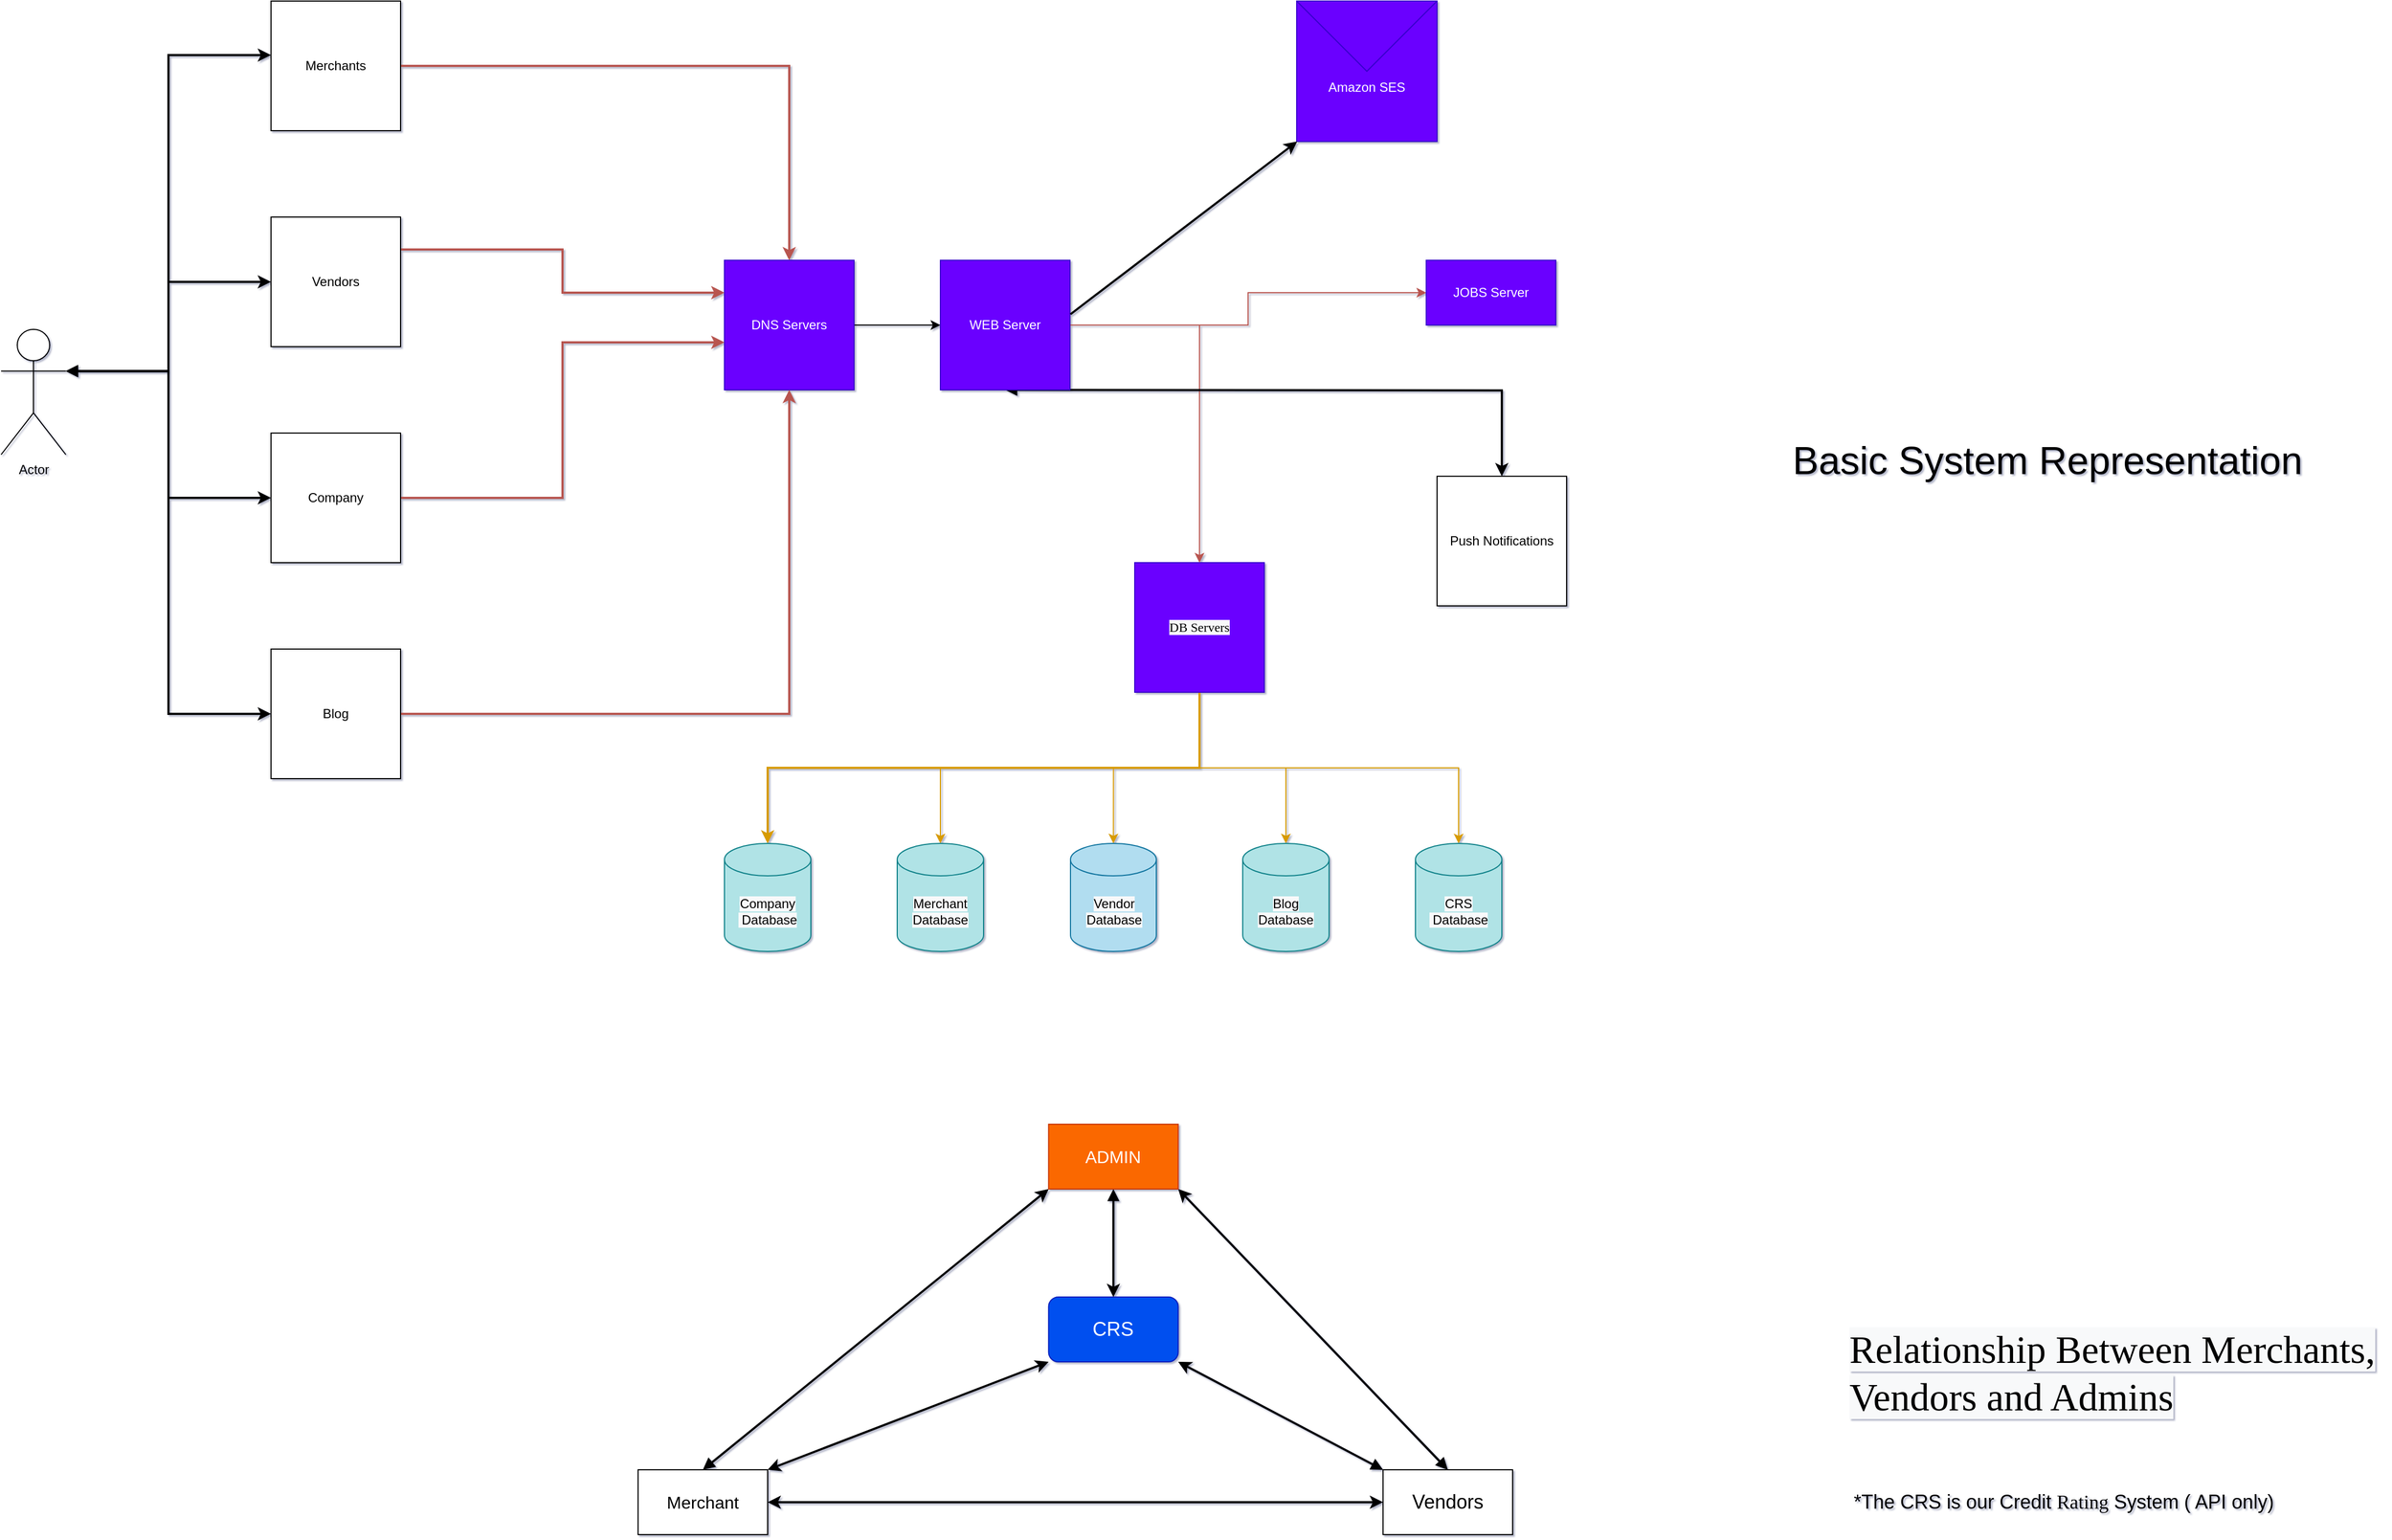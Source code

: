 <mxfile version="13.9.2" type="github" pages="2">
  <diagram id="Dn0wOxLBmENqeKxKqZvE" name="Page-1">
    <mxGraphModel dx="1310" dy="870" grid="1" gridSize="10" guides="1" tooltips="1" connect="1" arrows="1" fold="1" page="1" pageScale="1" pageWidth="1169" pageHeight="827" math="0" shadow="1">
      <root>
        <mxCell id="0" />
        <mxCell id="1" parent="0" />
        <mxCell id="Uhuhm2NpRg7gFNqSgzds-164" value="" style="edgeStyle=orthogonalEdgeStyle;rounded=0;orthogonalLoop=1;jettySize=auto;html=1;" edge="1" parent="1" source="Uhuhm2NpRg7gFNqSgzds-71" target="Uhuhm2NpRg7gFNqSgzds-163">
          <mxGeometry relative="1" as="geometry" />
        </mxCell>
        <mxCell id="Uhuhm2NpRg7gFNqSgzds-71" value="DNS Servers" style="whiteSpace=wrap;html=1;fillColor=#6a00ff;strokeColor=#3700CC;fontColor=#ffffff;" vertex="1" parent="1">
          <mxGeometry x="700" y="320" width="120" height="120" as="geometry" />
        </mxCell>
        <mxCell id="Uhuhm2NpRg7gFNqSgzds-159" style="edgeStyle=orthogonalEdgeStyle;rounded=0;orthogonalLoop=1;jettySize=auto;html=1;exitX=1;exitY=0.25;exitDx=0;exitDy=0;entryX=0;entryY=0.25;entryDx=0;entryDy=0;gradientColor=#ea6b66;fillColor=#f8cecc;strokeColor=#b85450;strokeWidth=2;" edge="1" parent="1" source="Uhuhm2NpRg7gFNqSgzds-83" target="Uhuhm2NpRg7gFNqSgzds-71">
          <mxGeometry relative="1" as="geometry" />
        </mxCell>
        <mxCell id="Uhuhm2NpRg7gFNqSgzds-83" value="Vendors" style="whiteSpace=wrap;html=1;aspect=fixed;" vertex="1" parent="1">
          <mxGeometry x="280" y="280" width="120" height="120" as="geometry" />
        </mxCell>
        <mxCell id="Uhuhm2NpRg7gFNqSgzds-158" value="" style="edgeStyle=orthogonalEdgeStyle;rounded=0;orthogonalLoop=1;jettySize=auto;html=1;exitX=1;exitY=0.5;exitDx=0;exitDy=0;entryX=0.5;entryY=0;entryDx=0;entryDy=0;gradientColor=#ea6b66;fillColor=#f8cecc;strokeColor=#b85450;strokeWidth=2;" edge="1" parent="1" source="Uhuhm2NpRg7gFNqSgzds-84" target="Uhuhm2NpRg7gFNqSgzds-71">
          <mxGeometry x="-0.185" relative="1" as="geometry">
            <mxPoint as="offset" />
          </mxGeometry>
        </mxCell>
        <mxCell id="Uhuhm2NpRg7gFNqSgzds-84" value="Merchants" style="whiteSpace=wrap;html=1;aspect=fixed;" vertex="1" parent="1">
          <mxGeometry x="280" y="80" width="120" height="120" as="geometry" />
        </mxCell>
        <mxCell id="Uhuhm2NpRg7gFNqSgzds-166" style="edgeStyle=orthogonalEdgeStyle;rounded=0;orthogonalLoop=1;jettySize=auto;html=1;exitX=0.5;exitY=1;exitDx=0;exitDy=0;entryX=0.5;entryY=0;entryDx=0;entryDy=0;entryPerimeter=0;fillColor=#ffe6cc;strokeColor=#d79b00;strokeWidth=2;" edge="1" parent="1" source="Uhuhm2NpRg7gFNqSgzds-130" target="Uhuhm2NpRg7gFNqSgzds-150">
          <mxGeometry relative="1" as="geometry" />
        </mxCell>
        <mxCell id="Uhuhm2NpRg7gFNqSgzds-168" style="edgeStyle=orthogonalEdgeStyle;rounded=0;orthogonalLoop=1;jettySize=auto;html=1;exitX=0.5;exitY=1;exitDx=0;exitDy=0;entryX=0.5;entryY=0;entryDx=0;entryDy=0;entryPerimeter=0;fillColor=#ffe6cc;strokeColor=#d79b00;" edge="1" parent="1" source="Uhuhm2NpRg7gFNqSgzds-130" target="Uhuhm2NpRg7gFNqSgzds-141">
          <mxGeometry relative="1" as="geometry" />
        </mxCell>
        <mxCell id="Uhuhm2NpRg7gFNqSgzds-169" style="edgeStyle=orthogonalEdgeStyle;rounded=0;orthogonalLoop=1;jettySize=auto;html=1;exitX=0.5;exitY=1;exitDx=0;exitDy=0;entryX=0.5;entryY=0;entryDx=0;entryDy=0;entryPerimeter=0;fillColor=#ffe6cc;strokeColor=#d79b00;" edge="1" parent="1" source="Uhuhm2NpRg7gFNqSgzds-130" target="Uhuhm2NpRg7gFNqSgzds-142">
          <mxGeometry relative="1" as="geometry" />
        </mxCell>
        <mxCell id="Uhuhm2NpRg7gFNqSgzds-170" style="edgeStyle=orthogonalEdgeStyle;rounded=0;orthogonalLoop=1;jettySize=auto;html=1;exitX=0.5;exitY=1;exitDx=0;exitDy=0;entryX=0.5;entryY=0;entryDx=0;entryDy=0;entryPerimeter=0;fillColor=#ffe6cc;strokeColor=#d79b00;" edge="1" parent="1" source="Uhuhm2NpRg7gFNqSgzds-130" target="Uhuhm2NpRg7gFNqSgzds-143">
          <mxGeometry relative="1" as="geometry" />
        </mxCell>
        <mxCell id="Uhuhm2NpRg7gFNqSgzds-171" style="edgeStyle=orthogonalEdgeStyle;rounded=0;orthogonalLoop=1;jettySize=auto;html=1;exitX=0.5;exitY=1;exitDx=0;exitDy=0;entryX=0.5;entryY=0;entryDx=0;entryDy=0;entryPerimeter=0;fillColor=#ffe6cc;strokeColor=#d79b00;" edge="1" parent="1" source="Uhuhm2NpRg7gFNqSgzds-130" target="Uhuhm2NpRg7gFNqSgzds-144">
          <mxGeometry relative="1" as="geometry" />
        </mxCell>
        <mxCell id="Uhuhm2NpRg7gFNqSgzds-130" value="&lt;span style=&quot;color: rgb(0 , 0 , 0) ; font-size: 12px ; font-style: normal ; font-weight: 400 ; letter-spacing: normal ; text-align: center ; text-indent: 0px ; text-transform: none ; word-spacing: 0px ; background-color: rgb(248 , 249 , 250) ; display: inline ; float: none&quot;&gt;&lt;font face=&quot;Verdana&quot;&gt;DB Servers&lt;/font&gt;&lt;br&gt;&lt;/span&gt;" style="whiteSpace=wrap;html=1;aspect=fixed;fillColor=#6a00ff;strokeColor=#3700CC;fontColor=#ffffff;" vertex="1" parent="1">
          <mxGeometry x="1080" y="600" width="120" height="120" as="geometry" />
        </mxCell>
        <mxCell id="Uhuhm2NpRg7gFNqSgzds-141" value="&lt;meta charset=&quot;utf-8&quot;&gt;&lt;span style=&quot;color: rgb(0, 0, 0); font-family: helvetica; font-size: 12px; font-style: normal; font-weight: 400; letter-spacing: normal; text-align: center; text-indent: 0px; text-transform: none; word-spacing: 0px; background-color: rgb(248, 249, 250); display: inline; float: none;&quot;&gt;Merchant Database&lt;/span&gt;" style="shape=cylinder3;whiteSpace=wrap;html=1;boundedLbl=1;backgroundOutline=1;size=15;fillColor=#b0e3e6;strokeColor=#0e8088;" vertex="1" parent="1">
          <mxGeometry x="860" y="860" width="80" height="100" as="geometry" />
        </mxCell>
        <mxCell id="Uhuhm2NpRg7gFNqSgzds-142" value="&lt;span style=&quot;color: rgb(0 , 0 , 0) ; font-family: &amp;#34;helvetica&amp;#34; ; font-size: 12px ; font-style: normal ; font-weight: 400 ; letter-spacing: normal ; text-align: center ; text-indent: 0px ; text-transform: none ; word-spacing: 0px ; background-color: rgb(248 , 249 , 250) ; display: inline ; float: none&quot;&gt;Vendor Database&lt;/span&gt;" style="shape=cylinder3;whiteSpace=wrap;html=1;boundedLbl=1;backgroundOutline=1;size=15;fillColor=#b1ddf0;strokeColor=#10739e;" vertex="1" parent="1">
          <mxGeometry x="1020.5" y="860" width="79.5" height="100" as="geometry" />
        </mxCell>
        <mxCell id="Uhuhm2NpRg7gFNqSgzds-143" value="&lt;span style=&quot;color: rgb(0 , 0 , 0) ; font-family: &amp;#34;helvetica&amp;#34; ; font-size: 12px ; font-style: normal ; font-weight: 400 ; letter-spacing: normal ; text-align: center ; text-indent: 0px ; text-transform: none ; word-spacing: 0px ; background-color: rgb(248 , 249 , 250) ; display: inline ; float: none&quot;&gt;Blog Database&lt;/span&gt;" style="shape=cylinder3;whiteSpace=wrap;html=1;boundedLbl=1;backgroundOutline=1;size=15;fillColor=#b0e3e6;strokeColor=#0e8088;" vertex="1" parent="1">
          <mxGeometry x="1180" y="860" width="80" height="100" as="geometry" />
        </mxCell>
        <mxCell id="Uhuhm2NpRg7gFNqSgzds-144" value="&lt;span style=&quot;color: rgb(0 , 0 , 0) ; font-family: &amp;#34;helvetica&amp;#34; ; font-size: 12px ; font-style: normal ; font-weight: 400 ; letter-spacing: normal ; text-align: center ; text-indent: 0px ; text-transform: none ; word-spacing: 0px ; background-color: rgb(248 , 249 , 250) ; display: inline ; float: none&quot;&gt;CRS&lt;br&gt;&amp;nbsp;Database&lt;/span&gt;" style="shape=cylinder3;whiteSpace=wrap;html=1;boundedLbl=1;backgroundOutline=1;size=15;fillColor=#b0e3e6;strokeColor=#0e8088;" vertex="1" parent="1">
          <mxGeometry x="1340" y="860" width="80" height="100" as="geometry" />
        </mxCell>
        <mxCell id="Uhuhm2NpRg7gFNqSgzds-150" value="&lt;span style=&quot;color: rgb(0 , 0 , 0) ; font-family: &amp;#34;helvetica&amp;#34; ; font-size: 12px ; font-style: normal ; font-weight: 400 ; letter-spacing: normal ; text-align: center ; text-indent: 0px ; text-transform: none ; word-spacing: 0px ; background-color: rgb(248 , 249 , 250) ; display: inline ; float: none&quot;&gt;Company&lt;br&gt;&amp;nbsp;Database&lt;/span&gt;" style="shape=cylinder3;whiteSpace=wrap;html=1;boundedLbl=1;backgroundOutline=1;size=15;fillColor=#b0e3e6;strokeColor=#0e8088;" vertex="1" parent="1">
          <mxGeometry x="700" y="860" width="80" height="100" as="geometry" />
        </mxCell>
        <mxCell id="Uhuhm2NpRg7gFNqSgzds-160" style="edgeStyle=orthogonalEdgeStyle;rounded=0;orthogonalLoop=1;jettySize=auto;html=1;exitX=1;exitY=0.5;exitDx=0;exitDy=0;entryX=0;entryY=0.633;entryDx=0;entryDy=0;entryPerimeter=0;gradientColor=#ea6b66;fillColor=#f8cecc;strokeColor=#b85450;strokeWidth=2;" edge="1" parent="1" source="Uhuhm2NpRg7gFNqSgzds-151" target="Uhuhm2NpRg7gFNqSgzds-71">
          <mxGeometry relative="1" as="geometry" />
        </mxCell>
        <mxCell id="Uhuhm2NpRg7gFNqSgzds-151" value="Company" style="whiteSpace=wrap;html=1;aspect=fixed;" vertex="1" parent="1">
          <mxGeometry x="280" y="480" width="120" height="120" as="geometry" />
        </mxCell>
        <mxCell id="Uhuhm2NpRg7gFNqSgzds-161" style="edgeStyle=orthogonalEdgeStyle;rounded=0;orthogonalLoop=1;jettySize=auto;html=1;exitX=1;exitY=0.5;exitDx=0;exitDy=0;entryX=0.5;entryY=1;entryDx=0;entryDy=0;fillColor=#f8cecc;gradientColor=#ea6b66;strokeColor=#b85450;strokeWidth=2;" edge="1" parent="1" source="Uhuhm2NpRg7gFNqSgzds-152" target="Uhuhm2NpRg7gFNqSgzds-71">
          <mxGeometry relative="1" as="geometry" />
        </mxCell>
        <mxCell id="Uhuhm2NpRg7gFNqSgzds-152" value="Blog" style="whiteSpace=wrap;html=1;aspect=fixed;" vertex="1" parent="1">
          <mxGeometry x="280" y="680" width="120" height="120" as="geometry" />
        </mxCell>
        <mxCell id="Uhuhm2NpRg7gFNqSgzds-165" style="edgeStyle=orthogonalEdgeStyle;rounded=0;orthogonalLoop=1;jettySize=auto;html=1;exitX=1;exitY=0.5;exitDx=0;exitDy=0;entryX=0.5;entryY=0;entryDx=0;entryDy=0;fillColor=#f8cecc;strokeColor=#b85450;" edge="1" parent="1" source="Uhuhm2NpRg7gFNqSgzds-163" target="Uhuhm2NpRg7gFNqSgzds-130">
          <mxGeometry relative="1" as="geometry" />
        </mxCell>
        <mxCell id="qlD0LoYhwNg6V2h-bIXt-2" style="edgeStyle=orthogonalEdgeStyle;rounded=0;orthogonalLoop=1;jettySize=auto;html=1;exitX=1;exitY=0.5;exitDx=0;exitDy=0;entryX=0;entryY=0.5;entryDx=0;entryDy=0;fillColor=#f8cecc;strokeColor=#b85450;" edge="1" parent="1" source="Uhuhm2NpRg7gFNqSgzds-163" target="qlD0LoYhwNg6V2h-bIXt-1">
          <mxGeometry relative="1" as="geometry" />
        </mxCell>
        <mxCell id="qlD0LoYhwNg6V2h-bIXt-40" style="rounded=0;orthogonalLoop=1;jettySize=auto;html=1;exitX=1;exitY=0.5;exitDx=0;exitDy=0;startArrow=block;startFill=1;strokeWidth=2;" edge="1" parent="1" source="Uhuhm2NpRg7gFNqSgzds-163">
          <mxGeometry relative="1" as="geometry">
            <mxPoint x="1020" y="380" as="targetPoint" />
          </mxGeometry>
        </mxCell>
        <mxCell id="qlD0LoYhwNg6V2h-bIXt-42" style="edgeStyle=orthogonalEdgeStyle;rounded=0;orthogonalLoop=1;jettySize=auto;html=1;entryX=0.5;entryY=0;entryDx=0;entryDy=0;startArrow=block;startFill=1;strokeWidth=2;" edge="1" parent="1" target="qlD0LoYhwNg6V2h-bIXt-38">
          <mxGeometry relative="1" as="geometry">
            <mxPoint x="960" y="440" as="sourcePoint" />
          </mxGeometry>
        </mxCell>
        <mxCell id="Uhuhm2NpRg7gFNqSgzds-163" value="WEB Server" style="whiteSpace=wrap;html=1;fillColor=#6a00ff;strokeColor=#3700CC;fontColor=#ffffff;" vertex="1" parent="1">
          <mxGeometry x="900" y="320" width="120" height="120" as="geometry" />
        </mxCell>
        <mxCell id="Uhuhm2NpRg7gFNqSgzds-175" value="&lt;font style=&quot;font-size: 36px&quot;&gt;Basic System Representation&lt;/font&gt;" style="text;html=1;align=center;verticalAlign=middle;resizable=0;points=[];autosize=1;" vertex="1" parent="1">
          <mxGeometry x="1680" y="490" width="490" height="30" as="geometry" />
        </mxCell>
        <mxCell id="qlD0LoYhwNg6V2h-bIXt-1" value="JOBS Server" style="rounded=0;whiteSpace=wrap;html=1;fillColor=#6a00ff;strokeColor=#3700CC;fontColor=#ffffff;" vertex="1" parent="1">
          <mxGeometry x="1350" y="320" width="120" height="60" as="geometry" />
        </mxCell>
        <mxCell id="qlD0LoYhwNg6V2h-bIXt-21" value="&lt;font style=&quot;font-size: 18px&quot;&gt;CRS&lt;/font&gt;" style="rounded=1;whiteSpace=wrap;html=1;fillColor=#0050ef;strokeColor=#001DBC;fontColor=#ffffff;" vertex="1" parent="1">
          <mxGeometry x="1000.25" y="1280" width="120" height="60" as="geometry" />
        </mxCell>
        <mxCell id="qlD0LoYhwNg6V2h-bIXt-30" style="edgeStyle=none;rounded=0;orthogonalLoop=1;jettySize=auto;html=1;exitX=0.5;exitY=0;exitDx=0;exitDy=0;entryX=0;entryY=1;entryDx=0;entryDy=0;startArrow=block;startFill=1;strokeWidth=2;" edge="1" parent="1" source="qlD0LoYhwNg6V2h-bIXt-23" target="qlD0LoYhwNg6V2h-bIXt-28">
          <mxGeometry relative="1" as="geometry" />
        </mxCell>
        <mxCell id="qlD0LoYhwNg6V2h-bIXt-23" value="&lt;font size=&quot;3&quot;&gt;Merchant&lt;br&gt;&lt;/font&gt;" style="rounded=0;whiteSpace=wrap;html=1;" vertex="1" parent="1">
          <mxGeometry x="620" y="1440" width="120" height="60" as="geometry" />
        </mxCell>
        <mxCell id="qlD0LoYhwNg6V2h-bIXt-31" style="edgeStyle=none;rounded=0;orthogonalLoop=1;jettySize=auto;html=1;exitX=0.5;exitY=0;exitDx=0;exitDy=0;entryX=1;entryY=1;entryDx=0;entryDy=0;startArrow=block;startFill=1;strokeWidth=2;" edge="1" parent="1" source="qlD0LoYhwNg6V2h-bIXt-24" target="qlD0LoYhwNg6V2h-bIXt-28">
          <mxGeometry relative="1" as="geometry" />
        </mxCell>
        <mxCell id="qlD0LoYhwNg6V2h-bIXt-24" value="&lt;font style=&quot;font-size: 18px&quot;&gt;Vendors&lt;/font&gt;" style="rounded=0;whiteSpace=wrap;html=1;" vertex="1" parent="1">
          <mxGeometry x="1310" y="1440" width="120" height="60" as="geometry" />
        </mxCell>
        <mxCell id="qlD0LoYhwNg6V2h-bIXt-25" value="" style="endArrow=classic;startArrow=classic;html=1;strokeWidth=2;entryX=0;entryY=1;entryDx=0;entryDy=0;exitX=1;exitY=0;exitDx=0;exitDy=0;" edge="1" parent="1" source="qlD0LoYhwNg6V2h-bIXt-23" target="qlD0LoYhwNg6V2h-bIXt-21">
          <mxGeometry width="50" height="50" relative="1" as="geometry">
            <mxPoint x="860" y="1340" as="sourcePoint" />
            <mxPoint x="930" y="1280" as="targetPoint" />
          </mxGeometry>
        </mxCell>
        <mxCell id="qlD0LoYhwNg6V2h-bIXt-26" value="" style="endArrow=classic;html=1;strokeWidth=2;elbow=vertical;entryX=1;entryY=1;entryDx=0;entryDy=0;startArrow=block;startFill=1;exitX=0;exitY=0;exitDx=0;exitDy=0;" edge="1" parent="1" source="qlD0LoYhwNg6V2h-bIXt-24" target="qlD0LoYhwNg6V2h-bIXt-21">
          <mxGeometry width="50" height="50" relative="1" as="geometry">
            <mxPoint x="1360" y="1340" as="sourcePoint" />
            <mxPoint x="1130" y="1280" as="targetPoint" />
            <Array as="points" />
          </mxGeometry>
        </mxCell>
        <mxCell id="qlD0LoYhwNg6V2h-bIXt-27" value="" style="endArrow=classic;startArrow=classic;html=1;strokeWidth=2;entryX=0;entryY=0.5;entryDx=0;entryDy=0;exitX=1;exitY=0.5;exitDx=0;exitDy=0;" edge="1" parent="1" source="qlD0LoYhwNg6V2h-bIXt-23" target="qlD0LoYhwNg6V2h-bIXt-24">
          <mxGeometry width="50" height="50" relative="1" as="geometry">
            <mxPoint x="1080" y="1330" as="sourcePoint" />
            <mxPoint x="1130" y="1280" as="targetPoint" />
          </mxGeometry>
        </mxCell>
        <mxCell id="qlD0LoYhwNg6V2h-bIXt-29" style="edgeStyle=none;rounded=0;orthogonalLoop=1;jettySize=auto;html=1;exitX=0.5;exitY=1;exitDx=0;exitDy=0;entryX=0.5;entryY=0;entryDx=0;entryDy=0;startArrow=block;startFill=1;strokeWidth=2;" edge="1" parent="1" source="qlD0LoYhwNg6V2h-bIXt-28" target="qlD0LoYhwNg6V2h-bIXt-21">
          <mxGeometry relative="1" as="geometry" />
        </mxCell>
        <mxCell id="qlD0LoYhwNg6V2h-bIXt-28" value="&lt;font size=&quot;3&quot;&gt;ADMIN&lt;/font&gt;" style="rounded=0;whiteSpace=wrap;html=1;fillColor=#fa6800;strokeColor=#C73500;fontColor=#ffffff;" vertex="1" parent="1">
          <mxGeometry x="1000.25" y="1120" width="120" height="60" as="geometry" />
        </mxCell>
        <mxCell id="qlD0LoYhwNg6V2h-bIXt-32" value="&lt;span style=&quot;color: rgb(0 , 0 , 0) ; font-size: 36px ; font-style: normal ; font-weight: 400 ; letter-spacing: normal ; text-align: center ; text-indent: 0px ; text-transform: none ; word-spacing: 0px ; background-color: rgb(248 , 249 , 250) ; display: inline ; float: none&quot;&gt;&lt;font face=&quot;Verdana&quot;&gt;Relationship Between Merchants, Vendors and Admins&lt;/font&gt;&lt;/span&gt;" style="text;whiteSpace=wrap;html=1;" vertex="1" parent="1">
          <mxGeometry x="1740" y="1300" width="500" height="40" as="geometry" />
        </mxCell>
        <mxCell id="qlD0LoYhwNg6V2h-bIXt-33" value="&lt;font style=&quot;font-size: 18px&quot;&gt;*The CRS is our Credit &lt;font face=&quot;Times New Roman&quot;&gt;Rating&lt;/font&gt; System ( API only)&lt;/font&gt;" style="text;html=1;align=center;verticalAlign=middle;resizable=0;points=[];autosize=1;" vertex="1" parent="1">
          <mxGeometry x="1740" y="1460" width="400" height="20" as="geometry" />
        </mxCell>
        <mxCell id="qlD0LoYhwNg6V2h-bIXt-34" value="&lt;br&gt;&lt;br&gt;Amazon SES" style="shape=message;html=1;whiteSpace=wrap;html=1;outlineConnect=0;fillColor=#6a00ff;strokeColor=#3700CC;fontColor=#ffffff;" vertex="1" parent="1">
          <mxGeometry x="1230" y="80" width="130" height="130" as="geometry" />
        </mxCell>
        <mxCell id="qlD0LoYhwNg6V2h-bIXt-36" value="" style="endArrow=classic;html=1;strokeWidth=2;" edge="1" parent="1">
          <mxGeometry width="50" height="50" relative="1" as="geometry">
            <mxPoint x="1020.5" y="370" as="sourcePoint" />
            <mxPoint x="1230.5" y="210" as="targetPoint" />
          </mxGeometry>
        </mxCell>
        <mxCell id="qlD0LoYhwNg6V2h-bIXt-38" value="Push Notifications" style="whiteSpace=wrap;html=1;aspect=fixed;" vertex="1" parent="1">
          <mxGeometry x="1360" y="520" width="120" height="120" as="geometry" />
        </mxCell>
        <mxCell id="qlD0LoYhwNg6V2h-bIXt-44" style="edgeStyle=orthogonalEdgeStyle;rounded=0;orthogonalLoop=1;jettySize=auto;html=1;exitX=1;exitY=0.333;exitDx=0;exitDy=0;exitPerimeter=0;entryX=0;entryY=0.5;entryDx=0;entryDy=0;startArrow=block;startFill=1;strokeWidth=2;" edge="1" parent="1" source="qlD0LoYhwNg6V2h-bIXt-43" target="Uhuhm2NpRg7gFNqSgzds-83">
          <mxGeometry relative="1" as="geometry" />
        </mxCell>
        <mxCell id="qlD0LoYhwNg6V2h-bIXt-46" style="edgeStyle=orthogonalEdgeStyle;rounded=0;orthogonalLoop=1;jettySize=auto;html=1;exitX=1;exitY=0.333;exitDx=0;exitDy=0;exitPerimeter=0;entryX=0;entryY=0.417;entryDx=0;entryDy=0;entryPerimeter=0;startArrow=block;startFill=1;strokeWidth=2;" edge="1" parent="1" source="qlD0LoYhwNg6V2h-bIXt-43" target="Uhuhm2NpRg7gFNqSgzds-84">
          <mxGeometry relative="1" as="geometry" />
        </mxCell>
        <mxCell id="qlD0LoYhwNg6V2h-bIXt-47" style="edgeStyle=orthogonalEdgeStyle;rounded=0;orthogonalLoop=1;jettySize=auto;html=1;exitX=1;exitY=0.333;exitDx=0;exitDy=0;exitPerimeter=0;entryX=0;entryY=0.5;entryDx=0;entryDy=0;startArrow=block;startFill=1;strokeWidth=2;" edge="1" parent="1" source="qlD0LoYhwNg6V2h-bIXt-43" target="Uhuhm2NpRg7gFNqSgzds-151">
          <mxGeometry relative="1" as="geometry" />
        </mxCell>
        <mxCell id="qlD0LoYhwNg6V2h-bIXt-48" style="edgeStyle=orthogonalEdgeStyle;rounded=0;orthogonalLoop=1;jettySize=auto;html=1;exitX=1;exitY=0.333;exitDx=0;exitDy=0;exitPerimeter=0;entryX=0;entryY=0.5;entryDx=0;entryDy=0;startArrow=block;startFill=1;strokeWidth=2;" edge="1" parent="1" source="qlD0LoYhwNg6V2h-bIXt-43" target="Uhuhm2NpRg7gFNqSgzds-152">
          <mxGeometry relative="1" as="geometry" />
        </mxCell>
        <mxCell id="qlD0LoYhwNg6V2h-bIXt-43" value="Actor" style="shape=umlActor;verticalLabelPosition=bottom;verticalAlign=top;html=1;outlineConnect=0;" vertex="1" parent="1">
          <mxGeometry x="30" y="384" width="60" height="116" as="geometry" />
        </mxCell>
      </root>
    </mxGraphModel>
  </diagram>
  <diagram id="XD0UIaueXzwqhAM5ofgD" name="Page-2">
    <mxGraphModel dx="925" dy="614" grid="1" gridSize="10" guides="1" tooltips="1" connect="1" arrows="1" fold="1" page="1" pageScale="1" pageWidth="1169" pageHeight="827" math="0" shadow="0">
      <root>
        <mxCell id="dpyhrSOATNY6qTz5Oqm7-0" />
        <mxCell id="dpyhrSOATNY6qTz5Oqm7-1" parent="dpyhrSOATNY6qTz5Oqm7-0" />
        <mxCell id="dpyhrSOATNY6qTz5Oqm7-2" value="&lt;font style=&quot;font-size: 36px&quot;&gt;Relationships Between Sub-systems&lt;/font&gt;" style="text;html=1;align=center;verticalAlign=middle;resizable=0;points=[];autosize=1;" vertex="1" parent="dpyhrSOATNY6qTz5Oqm7-1">
          <mxGeometry x="80" y="755" width="600" height="30" as="geometry" />
        </mxCell>
        <mxCell id="dpyhrSOATNY6qTz5Oqm7-16" value="Merchant" style="whiteSpace=wrap;html=1;" vertex="1" parent="dpyhrSOATNY6qTz5Oqm7-1">
          <mxGeometry x="220" y="285" width="100" height="40" as="geometry" />
        </mxCell>
        <mxCell id="dpyhrSOATNY6qTz5Oqm7-17" value="CRS" style="whiteSpace=wrap;html=1;" vertex="1" parent="dpyhrSOATNY6qTz5Oqm7-1">
          <mxGeometry x="460" y="120" width="100" height="40" as="geometry" />
        </mxCell>
        <mxCell id="dpyhrSOATNY6qTz5Oqm7-18" value="" style="html=1;curved=1;noEdgeStyle=1;orthogonal=1;" edge="1" parent="dpyhrSOATNY6qTz5Oqm7-1" source="dpyhrSOATNY6qTz5Oqm7-16" target="dpyhrSOATNY6qTz5Oqm7-17">
          <mxGeometry relative="1" as="geometry">
            <Array as="points">
              <mxPoint x="332" y="297.5" />
              <mxPoint x="358" y="270" />
            </Array>
          </mxGeometry>
        </mxCell>
        <mxCell id="dpyhrSOATNY6qTz5Oqm7-19" value="CRS" style="whiteSpace=wrap;html=1;" vertex="1" parent="dpyhrSOATNY6qTz5Oqm7-1">
          <mxGeometry x="370" y="320" width="100" height="40" as="geometry" />
        </mxCell>
        <mxCell id="dpyhrSOATNY6qTz5Oqm7-21" value="Vendor" style="whiteSpace=wrap;html=1;" vertex="1" parent="dpyhrSOATNY6qTz5Oqm7-1">
          <mxGeometry x="710" y="190" width="100" height="40" as="geometry" />
        </mxCell>
        <mxCell id="dpyhrSOATNY6qTz5Oqm7-22" value="" style="html=1;curved=1;noEdgeStyle=1;orthogonal=1;" edge="1" parent="dpyhrSOATNY6qTz5Oqm7-1" source="dpyhrSOATNY6qTz5Oqm7-17" target="dpyhrSOATNY6qTz5Oqm7-21">
          <mxGeometry relative="1" as="geometry">
            <Array as="points">
              <mxPoint x="482" y="270" />
              <mxPoint x="540" y="190" />
              <mxPoint x="508" y="297.5" />
            </Array>
          </mxGeometry>
        </mxCell>
        <mxCell id="dpyhrSOATNY6qTz5Oqm7-23" value="" style="html=1;curved=1;noEdgeStyle=1;orthogonal=1;" edge="1" parent="dpyhrSOATNY6qTz5Oqm7-1" source="dpyhrSOATNY6qTz5Oqm7-19" target="dpyhrSOATNY6qTz5Oqm7-21">
          <mxGeometry relative="1" as="geometry">
            <Array as="points">
              <mxPoint x="482" y="340" />
              <mxPoint x="508" y="312.5" />
            </Array>
          </mxGeometry>
        </mxCell>
        <mxCell id="dpyhrSOATNY6qTz5Oqm7-24" value="" style="html=1;curved=1;noEdgeStyle=1;orthogonal=1;" edge="1" parent="dpyhrSOATNY6qTz5Oqm7-1">
          <mxGeometry relative="1" as="geometry">
            <Array as="points">
              <mxPoint x="342" y="307.5" />
              <mxPoint x="368" y="280" />
            </Array>
            <mxPoint x="330" y="307.5" as="sourcePoint" />
            <mxPoint x="380" y="280" as="targetPoint" />
          </mxGeometry>
        </mxCell>
      </root>
    </mxGraphModel>
  </diagram>
</mxfile>
